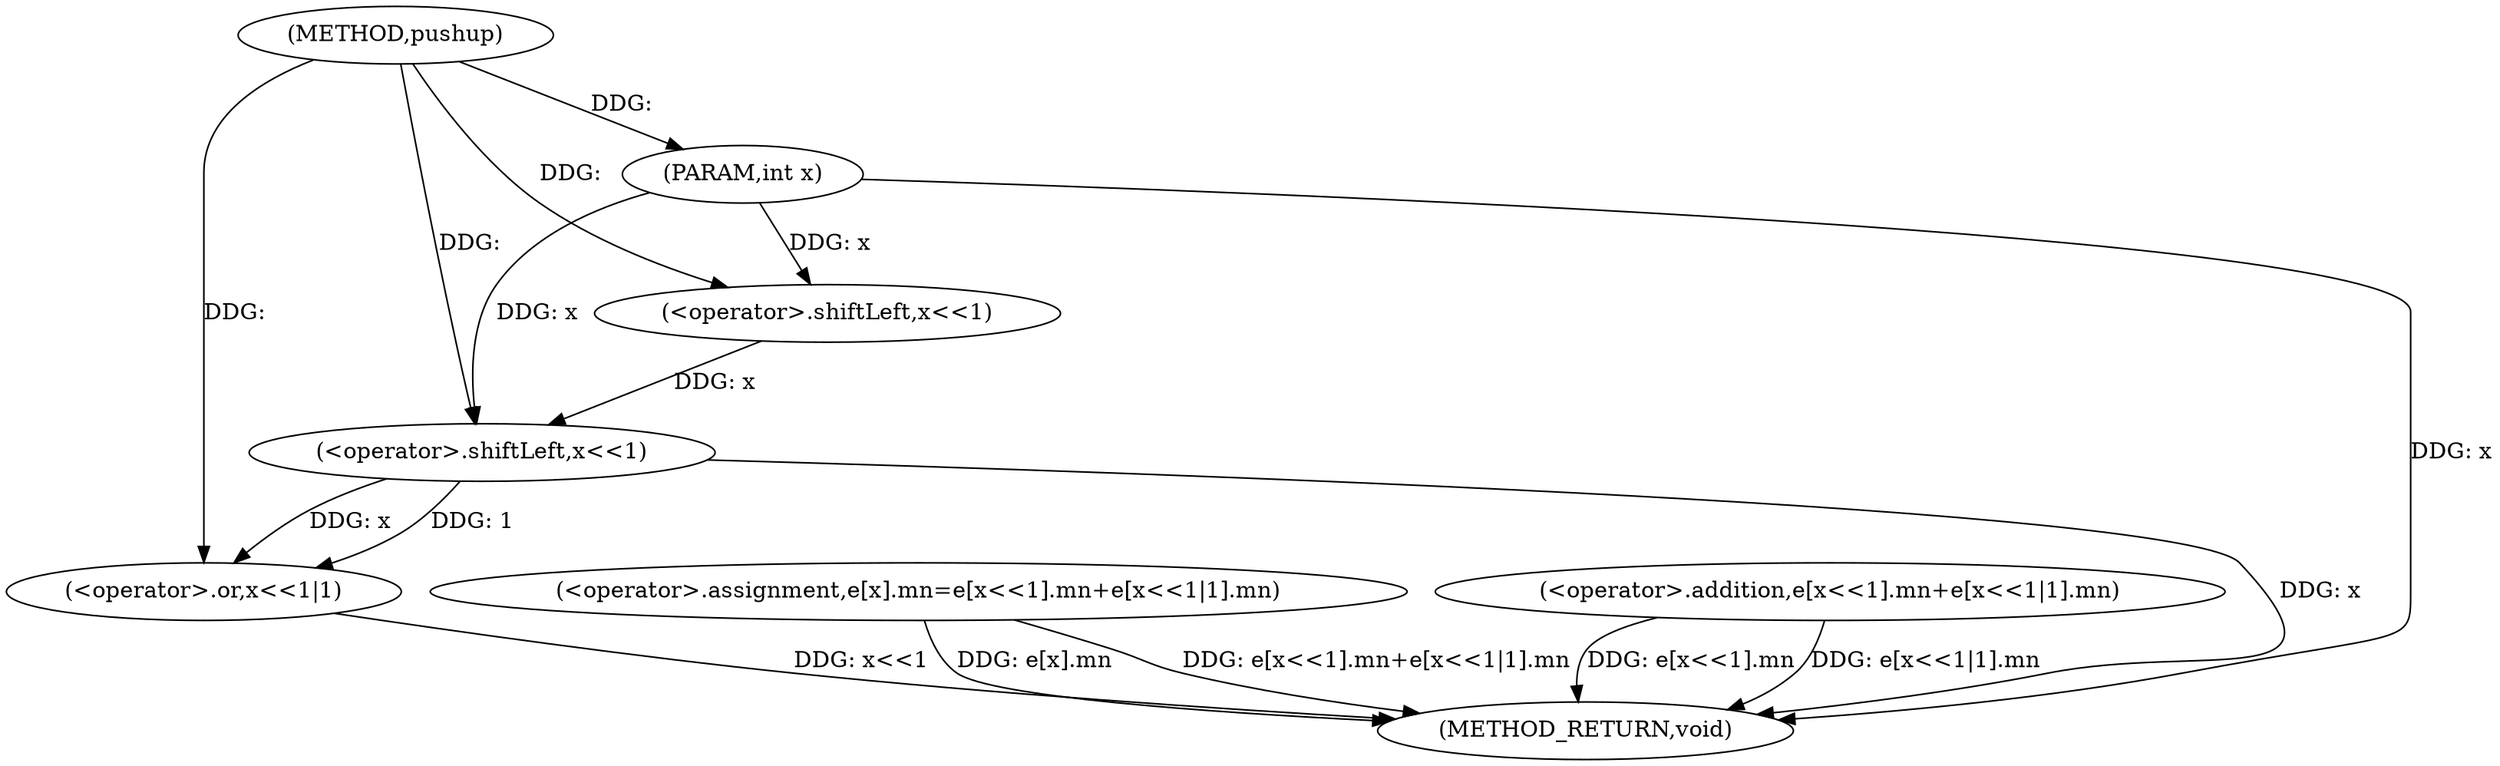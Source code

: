 digraph "pushup" {  
"1000848" [label = "(METHOD,pushup)" ]
"1000874" [label = "(METHOD_RETURN,void)" ]
"1000849" [label = "(PARAM,int x)" ]
"1000851" [label = "(<operator>.assignment,e[x].mn=e[x<<1].mn+e[x<<1|1].mn)" ]
"1000857" [label = "(<operator>.addition,e[x<<1].mn+e[x<<1|1].mn)" ]
"1000861" [label = "(<operator>.shiftLeft,x<<1)" ]
"1000868" [label = "(<operator>.or,x<<1|1)" ]
"1000869" [label = "(<operator>.shiftLeft,x<<1)" ]
  "1000849" -> "1000874"  [ label = "DDG: x"] 
  "1000851" -> "1000874"  [ label = "DDG: e[x].mn"] 
  "1000857" -> "1000874"  [ label = "DDG: e[x<<1].mn"] 
  "1000869" -> "1000874"  [ label = "DDG: x"] 
  "1000868" -> "1000874"  [ label = "DDG: x<<1"] 
  "1000857" -> "1000874"  [ label = "DDG: e[x<<1|1].mn"] 
  "1000851" -> "1000874"  [ label = "DDG: e[x<<1].mn+e[x<<1|1].mn"] 
  "1000848" -> "1000849"  [ label = "DDG: "] 
  "1000849" -> "1000861"  [ label = "DDG: x"] 
  "1000848" -> "1000861"  [ label = "DDG: "] 
  "1000869" -> "1000868"  [ label = "DDG: 1"] 
  "1000869" -> "1000868"  [ label = "DDG: x"] 
  "1000848" -> "1000868"  [ label = "DDG: "] 
  "1000861" -> "1000869"  [ label = "DDG: x"] 
  "1000849" -> "1000869"  [ label = "DDG: x"] 
  "1000848" -> "1000869"  [ label = "DDG: "] 
}
